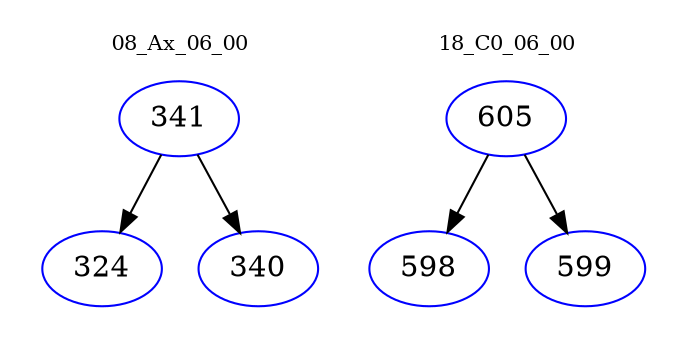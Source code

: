 digraph{
subgraph cluster_0 {
color = white
label = "08_Ax_06_00";
fontsize=10;
T0_341 [label="341", color="blue"]
T0_341 -> T0_324 [color="black"]
T0_324 [label="324", color="blue"]
T0_341 -> T0_340 [color="black"]
T0_340 [label="340", color="blue"]
}
subgraph cluster_1 {
color = white
label = "18_C0_06_00";
fontsize=10;
T1_605 [label="605", color="blue"]
T1_605 -> T1_598 [color="black"]
T1_598 [label="598", color="blue"]
T1_605 -> T1_599 [color="black"]
T1_599 [label="599", color="blue"]
}
}
